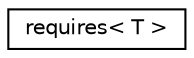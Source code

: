 digraph "Graphical Class Hierarchy"
{
  edge [fontname="Helvetica",fontsize="10",labelfontname="Helvetica",labelfontsize="10"];
  node [fontname="Helvetica",fontsize="10",shape=record];
  rankdir="LR";
  Node1 [label="requires\< T \>",height=0.2,width=0.4,color="black", fillcolor="white", style="filled",URL="$classrequires.html"];
}
